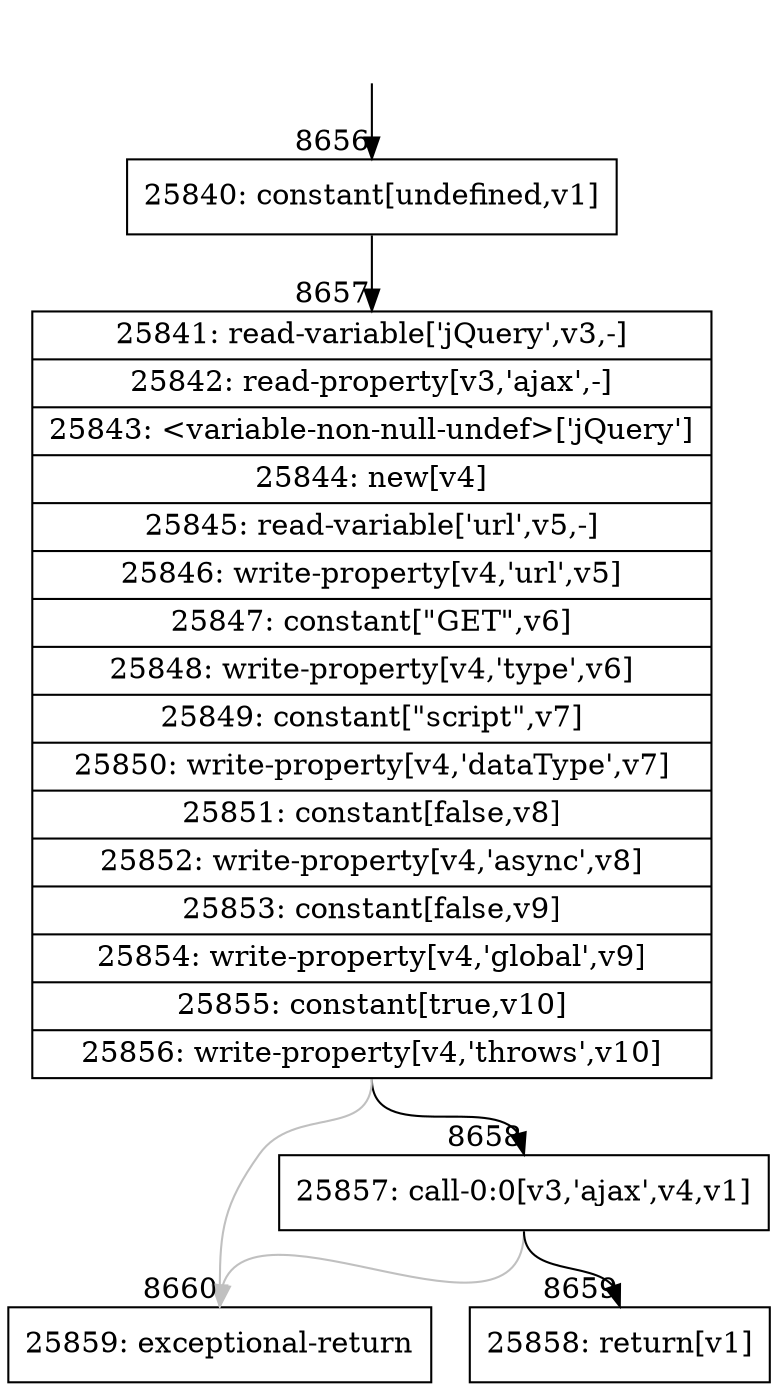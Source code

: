 digraph {
rankdir="TD"
BB_entry527[shape=none,label=""];
BB_entry527 -> BB8656 [tailport=s, headport=n, headlabel="    8656"]
BB8656 [shape=record label="{25840: constant[undefined,v1]}" ] 
BB8656 -> BB8657 [tailport=s, headport=n, headlabel="      8657"]
BB8657 [shape=record label="{25841: read-variable['jQuery',v3,-]|25842: read-property[v3,'ajax',-]|25843: \<variable-non-null-undef\>['jQuery']|25844: new[v4]|25845: read-variable['url',v5,-]|25846: write-property[v4,'url',v5]|25847: constant[\"GET\",v6]|25848: write-property[v4,'type',v6]|25849: constant[\"script\",v7]|25850: write-property[v4,'dataType',v7]|25851: constant[false,v8]|25852: write-property[v4,'async',v8]|25853: constant[false,v9]|25854: write-property[v4,'global',v9]|25855: constant[true,v10]|25856: write-property[v4,'throws',v10]}" ] 
BB8657 -> BB8658 [tailport=s, headport=n, headlabel="      8658"]
BB8657 -> BB8660 [tailport=s, headport=n, color=gray, headlabel="      8660"]
BB8658 [shape=record label="{25857: call-0:0[v3,'ajax',v4,v1]}" ] 
BB8658 -> BB8659 [tailport=s, headport=n, headlabel="      8659"]
BB8658 -> BB8660 [tailport=s, headport=n, color=gray]
BB8659 [shape=record label="{25858: return[v1]}" ] 
BB8660 [shape=record label="{25859: exceptional-return}" ] 
}
